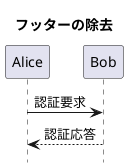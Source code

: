 @startuml{plantuml_seq_footbox.png}

hide footbox
title フッターの除去

Alice -> Bob: 認証要求
Bob --> Alice: 認証応答

@enduml
